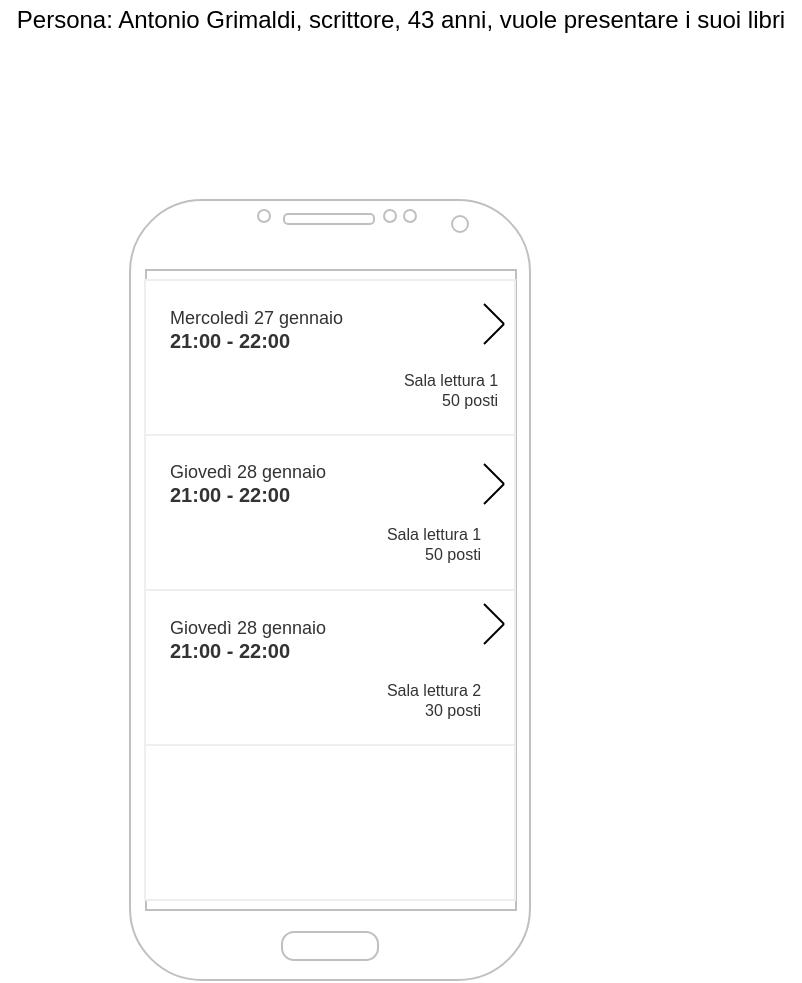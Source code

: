 <mxfile version="14.1.9" type="github">
  <diagram id="QiETxbQGKEjQJkYVMANZ" name="Page-1">
    <mxGraphModel dx="338" dy="258" grid="1" gridSize="10" guides="1" tooltips="1" connect="1" arrows="1" fold="1" page="1" pageScale="1" pageWidth="850" pageHeight="1100" math="0" shadow="0">
      <root>
        <mxCell id="0" />
        <mxCell id="1" parent="0" />
        <mxCell id="X5kcKA9qUReP4utvDf1M-1" value="Persona: Antonio Grimaldi, scrittore, 43 anni, vuole presentare i suoi libri" style="text;html=1;resizable=0;autosize=1;align=center;verticalAlign=middle;points=[];fillColor=none;strokeColor=none;rounded=0;" vertex="1" parent="1">
          <mxGeometry x="225" y="10" width="400" height="20" as="geometry" />
        </mxCell>
        <mxCell id="X5kcKA9qUReP4utvDf1M-3" value="" style="verticalLabelPosition=bottom;verticalAlign=top;html=1;shadow=0;dashed=0;strokeWidth=1;shape=mxgraph.android.phone2;strokeColor=#c0c0c0;" vertex="1" parent="1">
          <mxGeometry x="290" y="110" width="200" height="390" as="geometry" />
        </mxCell>
        <mxCell id="X5kcKA9qUReP4utvDf1M-21" value="" style="strokeWidth=1;html=1;shadow=0;dashed=0;shape=mxgraph.android.rrect;rSize=0;strokeColor=#eeeeee;fillColor=#ffffff;gradientColor=none;" vertex="1" parent="1">
          <mxGeometry x="297.5" y="150" width="185" height="310" as="geometry" />
        </mxCell>
        <mxCell id="X5kcKA9qUReP4utvDf1M-22" value="&lt;font style=&quot;font-size: 9px&quot;&gt;Mercoledì 27 gennaio&amp;nbsp; &amp;nbsp; &amp;nbsp; &amp;nbsp; &amp;nbsp; &amp;nbsp; &amp;nbsp; &amp;nbsp; &amp;nbsp; &amp;nbsp; &amp;nbsp; &amp;nbsp; &amp;nbsp; &amp;nbsp; &amp;nbsp; &amp;nbsp;&lt;/font&gt;&lt;br&gt;&lt;font style=&quot;font-size: 10px&quot;&gt;&lt;b&gt;21:00 - 22:00&lt;/b&gt;&lt;/font&gt;&lt;br&gt;&lt;br&gt;&lt;div style=&quot;text-align: right&quot;&gt;&lt;span&gt;Sala lettura 1&lt;/span&gt;&lt;/div&gt;&lt;div style=&quot;text-align: right&quot;&gt;&lt;span&gt;50 posti&lt;/span&gt;&lt;/div&gt;" style="strokeColor=inherit;fillColor=inherit;gradientColor=inherit;strokeWidth=1;html=1;shadow=0;dashed=0;shape=mxgraph.android.rrect;rSize=0;align=left;spacingLeft=10;fontSize=8;fontColor=#333333;" vertex="1" parent="X5kcKA9qUReP4utvDf1M-21">
          <mxGeometry width="185" height="77.5" as="geometry" />
        </mxCell>
        <mxCell id="X5kcKA9qUReP4utvDf1M-23" value="&lt;font style=&quot;font-size: 9px&quot;&gt;Giovedì 28 gennaio&amp;nbsp; &amp;nbsp; &amp;nbsp; &amp;nbsp; &amp;nbsp; &amp;nbsp; &amp;nbsp; &amp;nbsp; &amp;nbsp; &amp;nbsp; &amp;nbsp; &amp;nbsp; &amp;nbsp; &amp;nbsp; &amp;nbsp; &amp;nbsp;&lt;/font&gt;&lt;br&gt;&lt;font style=&quot;font-size: 10px&quot;&gt;&lt;b&gt;21:00 - 22:00&lt;/b&gt;&lt;/font&gt;&lt;br&gt;&lt;br&gt;&lt;div style=&quot;text-align: right&quot;&gt;Sala lettura 1&lt;/div&gt;&lt;div style=&quot;text-align: right&quot;&gt;50 posti&lt;/div&gt;" style="strokeColor=inherit;fillColor=inherit;gradientColor=inherit;strokeWidth=1;html=1;shadow=0;dashed=0;shape=mxgraph.android.rrect;rSize=0;align=left;spacingLeft=10;fontSize=8;fontColor=#333333;" vertex="1" parent="X5kcKA9qUReP4utvDf1M-21">
          <mxGeometry y="77.5" width="185" height="77.5" as="geometry" />
        </mxCell>
        <mxCell id="X5kcKA9qUReP4utvDf1M-24" value="&lt;font style=&quot;font-size: 9px&quot;&gt;Giovedì 28 gennaio&amp;nbsp; &amp;nbsp; &amp;nbsp; &amp;nbsp; &amp;nbsp; &amp;nbsp; &amp;nbsp; &amp;nbsp; &amp;nbsp; &amp;nbsp; &amp;nbsp; &amp;nbsp; &amp;nbsp; &amp;nbsp; &amp;nbsp; &amp;nbsp;&lt;/font&gt;&lt;br&gt;&lt;font style=&quot;font-size: 10px&quot;&gt;&lt;b&gt;21:00 - 22:00&lt;/b&gt;&lt;/font&gt;&lt;br&gt;&lt;br&gt;&lt;div style=&quot;text-align: right&quot;&gt;Sala lettura 2&lt;/div&gt;&lt;div style=&quot;text-align: right&quot;&gt;30 posti&lt;/div&gt;" style="strokeColor=inherit;fillColor=inherit;gradientColor=inherit;strokeWidth=1;html=1;shadow=0;dashed=0;shape=mxgraph.android.rrect;rSize=0;align=left;spacingLeft=10;fontSize=8;fontColor=#333333;" vertex="1" parent="X5kcKA9qUReP4utvDf1M-21">
          <mxGeometry y="155" width="185" height="77.5" as="geometry" />
        </mxCell>
        <mxCell id="X5kcKA9qUReP4utvDf1M-31" value="" style="endArrow=none;html=1;" edge="1" parent="1">
          <mxGeometry width="50" height="50" relative="1" as="geometry">
            <mxPoint x="467" y="182" as="sourcePoint" />
            <mxPoint x="477" y="172" as="targetPoint" />
          </mxGeometry>
        </mxCell>
        <mxCell id="X5kcKA9qUReP4utvDf1M-32" value="" style="endArrow=none;html=1;" edge="1" parent="1">
          <mxGeometry width="50" height="50" relative="1" as="geometry">
            <mxPoint x="467" y="162" as="sourcePoint" />
            <mxPoint x="477" y="172" as="targetPoint" />
          </mxGeometry>
        </mxCell>
        <mxCell id="X5kcKA9qUReP4utvDf1M-33" value="" style="endArrow=none;html=1;" edge="1" parent="1">
          <mxGeometry width="50" height="50" relative="1" as="geometry">
            <mxPoint x="467" y="262" as="sourcePoint" />
            <mxPoint x="477" y="252" as="targetPoint" />
          </mxGeometry>
        </mxCell>
        <mxCell id="X5kcKA9qUReP4utvDf1M-34" value="" style="endArrow=none;html=1;" edge="1" parent="1">
          <mxGeometry width="50" height="50" relative="1" as="geometry">
            <mxPoint x="467" y="242" as="sourcePoint" />
            <mxPoint x="477" y="252" as="targetPoint" />
          </mxGeometry>
        </mxCell>
        <mxCell id="X5kcKA9qUReP4utvDf1M-35" value="" style="endArrow=none;html=1;" edge="1" parent="1">
          <mxGeometry width="50" height="50" relative="1" as="geometry">
            <mxPoint x="467" y="332" as="sourcePoint" />
            <mxPoint x="477" y="322" as="targetPoint" />
          </mxGeometry>
        </mxCell>
        <mxCell id="X5kcKA9qUReP4utvDf1M-36" value="" style="endArrow=none;html=1;" edge="1" parent="1">
          <mxGeometry width="50" height="50" relative="1" as="geometry">
            <mxPoint x="467" y="312" as="sourcePoint" />
            <mxPoint x="477" y="322" as="targetPoint" />
          </mxGeometry>
        </mxCell>
      </root>
    </mxGraphModel>
  </diagram>
</mxfile>
